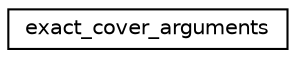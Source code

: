 digraph "Graphical Class Hierarchy"
{
  edge [fontname="Helvetica",fontsize="10",labelfontname="Helvetica",labelfontsize="10"];
  node [fontname="Helvetica",fontsize="10",shape=record];
  rankdir="LR";
  Node0 [label="exact_cover_arguments",height=0.2,width=0.4,color="black", fillcolor="white", style="filled",URL="$d3/dae/classexact__cover__arguments.html"];
}
